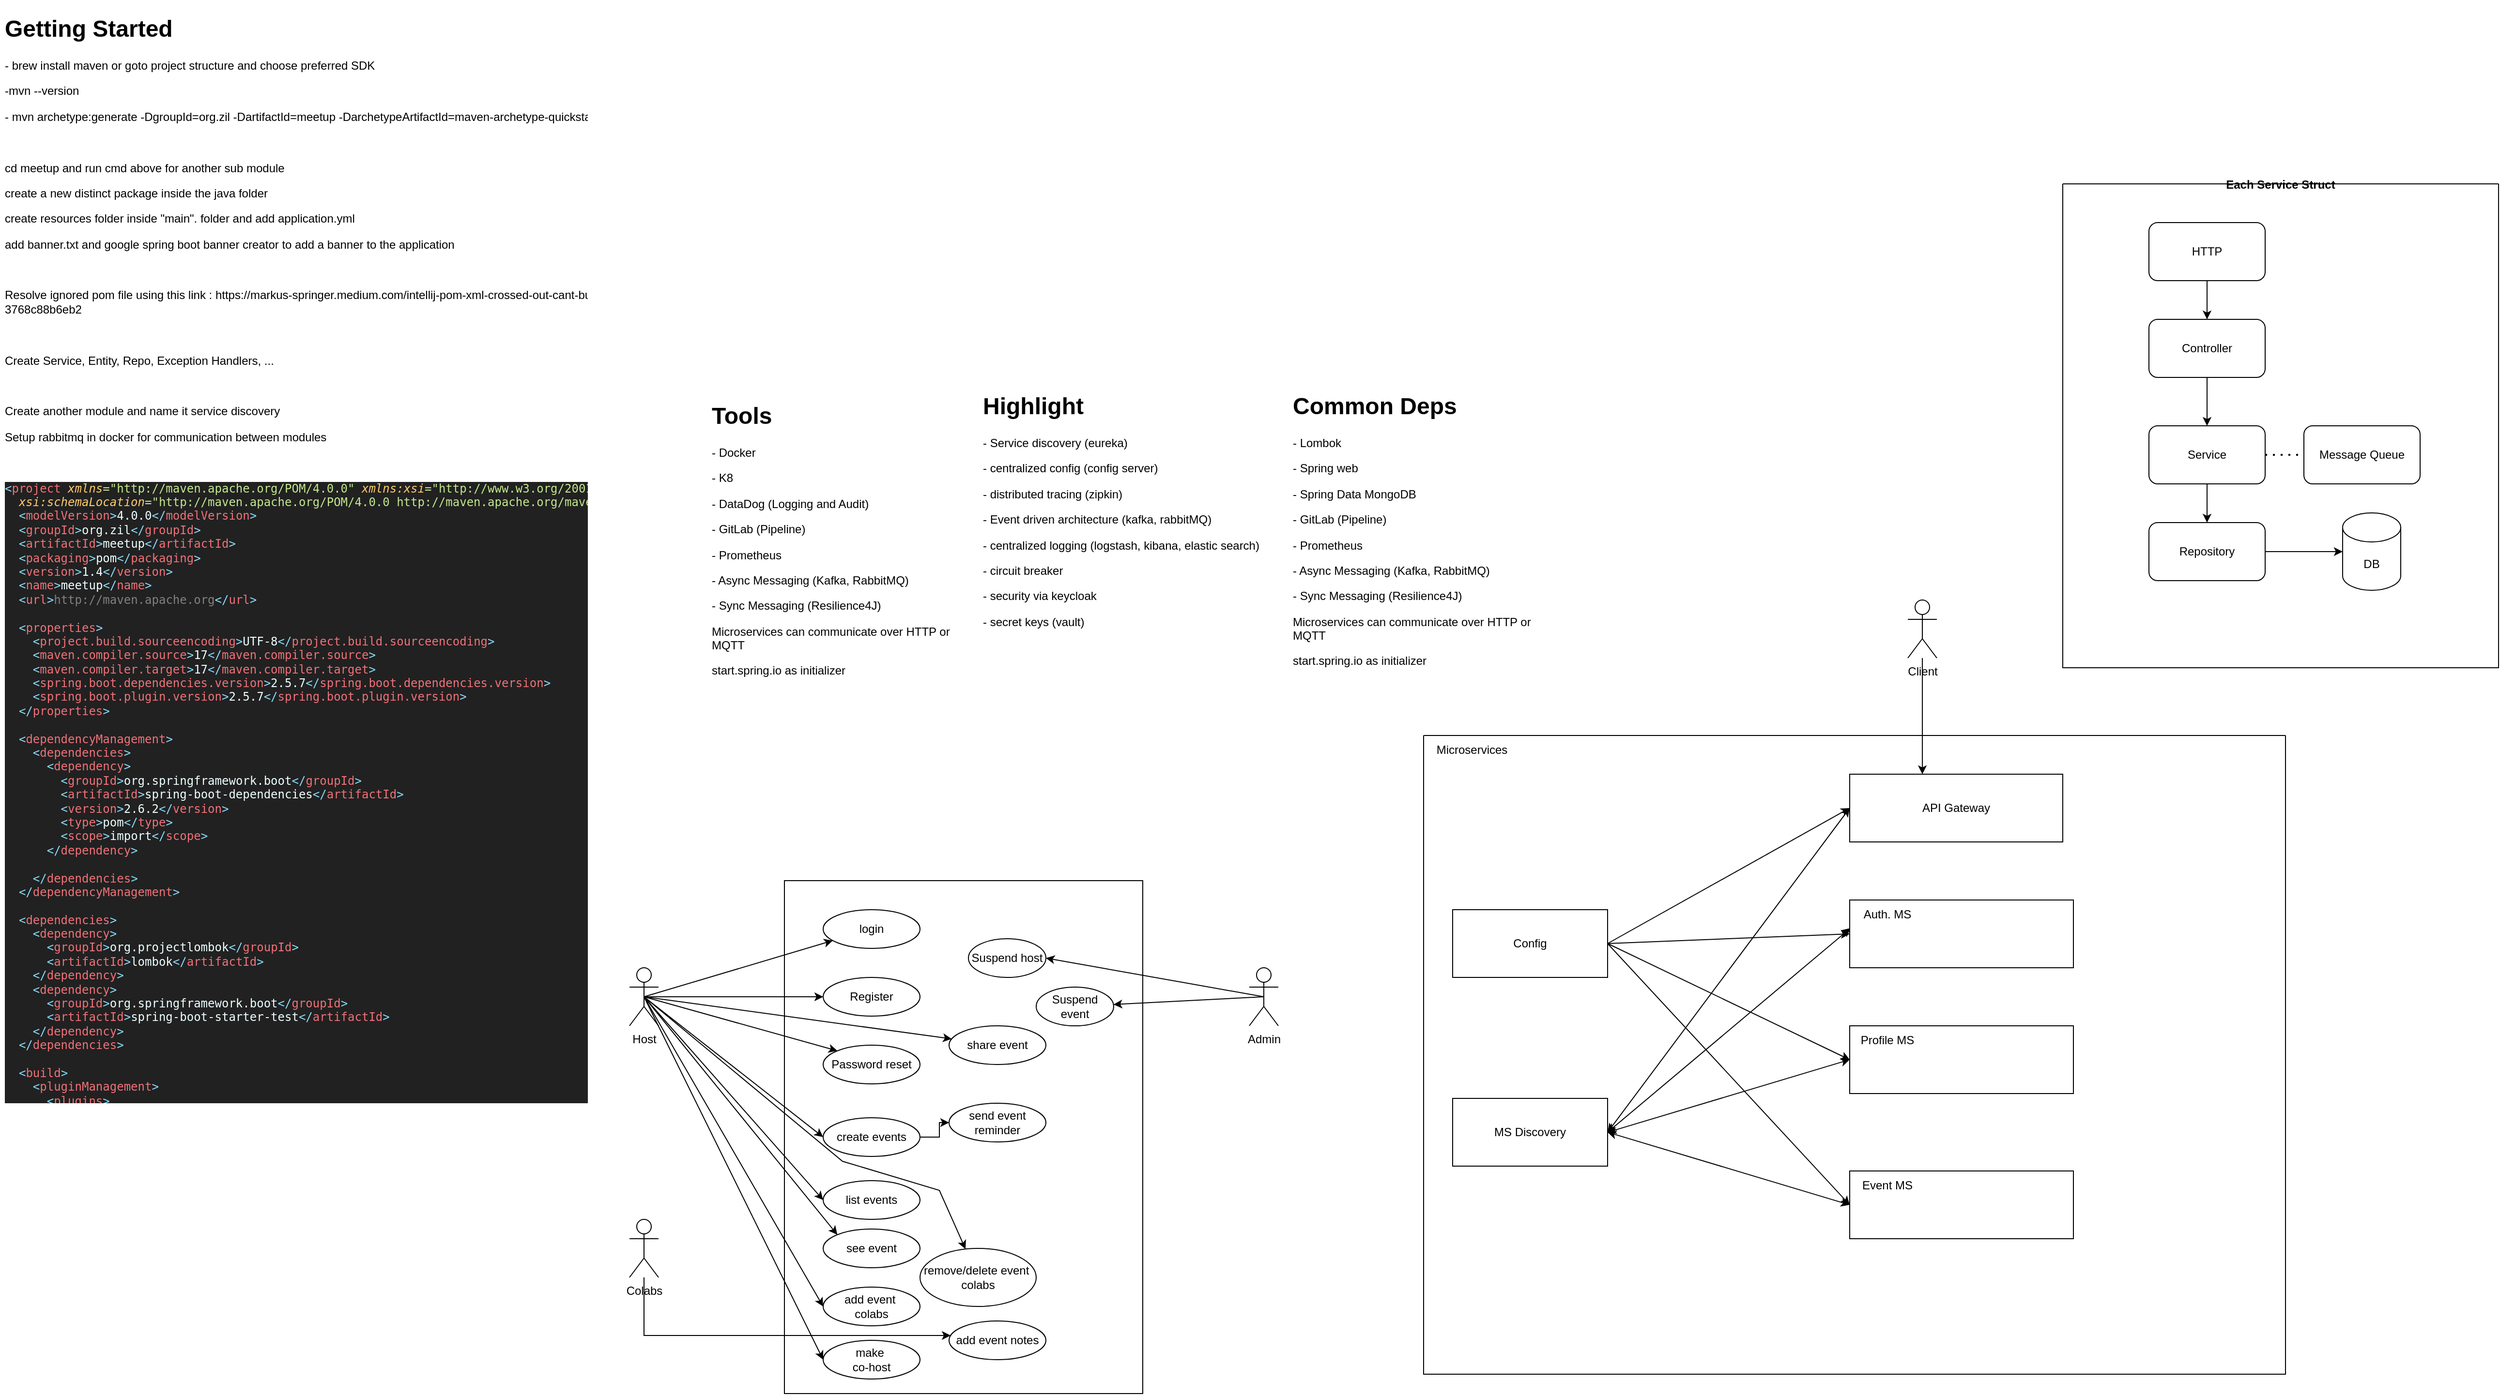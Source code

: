 <mxfile version="20.3.0" type="device"><diagram id="iGxUH9T9wQMuCg4bksjw" name="Page-1"><mxGraphModel dx="2013" dy="2044" grid="1" gridSize="10" guides="1" tooltips="1" connect="1" arrows="1" fold="1" page="1" pageScale="1" pageWidth="827" pageHeight="1169" math="0" shadow="0"><root><mxCell id="0"/><mxCell id="1" parent="0"/><mxCell id="8Lw687wVNeOecZS-egpx-1" value="" style="rounded=0;whiteSpace=wrap;html=1;" parent="1" vertex="1"><mxGeometry x="230" y="110" width="370" height="530" as="geometry"/></mxCell><mxCell id="8Lw687wVNeOecZS-egpx-2" value="Register" style="ellipse;whiteSpace=wrap;html=1;" parent="1" vertex="1"><mxGeometry x="270" y="210" width="100" height="40" as="geometry"/></mxCell><mxCell id="8Lw687wVNeOecZS-egpx-3" value="login" style="ellipse;whiteSpace=wrap;html=1;" parent="1" vertex="1"><mxGeometry x="270" y="140" width="100" height="40" as="geometry"/></mxCell><mxCell id="8Lw687wVNeOecZS-egpx-4" value="Password reset" style="ellipse;whiteSpace=wrap;html=1;" parent="1" vertex="1"><mxGeometry x="270" y="280" width="100" height="40" as="geometry"/></mxCell><mxCell id="8Lw687wVNeOecZS-egpx-27" style="edgeStyle=orthogonalEdgeStyle;rounded=0;orthogonalLoop=1;jettySize=auto;html=1;entryX=0;entryY=0.5;entryDx=0;entryDy=0;" parent="1" source="8Lw687wVNeOecZS-egpx-5" target="8Lw687wVNeOecZS-egpx-12" edge="1"><mxGeometry relative="1" as="geometry"/></mxCell><mxCell id="8Lw687wVNeOecZS-egpx-5" value="create events" style="ellipse;whiteSpace=wrap;html=1;" parent="1" vertex="1"><mxGeometry x="270" y="355" width="100" height="40" as="geometry"/></mxCell><mxCell id="8Lw687wVNeOecZS-egpx-6" value="list events" style="ellipse;whiteSpace=wrap;html=1;" parent="1" vertex="1"><mxGeometry x="270" y="420" width="100" height="40" as="geometry"/></mxCell><mxCell id="8Lw687wVNeOecZS-egpx-7" value="see event" style="ellipse;whiteSpace=wrap;html=1;" parent="1" vertex="1"><mxGeometry x="270" y="470" width="100" height="40" as="geometry"/></mxCell><mxCell id="8Lw687wVNeOecZS-egpx-8" value="add&amp;nbsp;event&amp;nbsp;&lt;br&gt;colabs" style="ellipse;whiteSpace=wrap;html=1;" parent="1" vertex="1"><mxGeometry x="270" y="530" width="100" height="40" as="geometry"/></mxCell><mxCell id="8Lw687wVNeOecZS-egpx-9" value="share event" style="ellipse;whiteSpace=wrap;html=1;" parent="1" vertex="1"><mxGeometry x="400" y="260" width="100" height="40" as="geometry"/></mxCell><mxCell id="8Lw687wVNeOecZS-egpx-10" value="add event notes" style="ellipse;whiteSpace=wrap;html=1;" parent="1" vertex="1"><mxGeometry x="400" y="565" width="100" height="40" as="geometry"/></mxCell><mxCell id="8Lw687wVNeOecZS-egpx-11" value="remove/delete event&amp;nbsp;&lt;br&gt;colabs" style="ellipse;whiteSpace=wrap;html=1;" parent="1" vertex="1"><mxGeometry x="370" y="490" width="120" height="60" as="geometry"/></mxCell><mxCell id="8Lw687wVNeOecZS-egpx-12" value="send event reminder" style="ellipse;whiteSpace=wrap;html=1;" parent="1" vertex="1"><mxGeometry x="400" y="340" width="100" height="40" as="geometry"/></mxCell><mxCell id="8Lw687wVNeOecZS-egpx-13" value="Host" style="shape=umlActor;verticalLabelPosition=bottom;verticalAlign=top;html=1;outlineConnect=0;" parent="1" vertex="1"><mxGeometry x="70" y="200" width="30" height="60" as="geometry"/></mxCell><mxCell id="8Lw687wVNeOecZS-egpx-15" value="" style="endArrow=classic;html=1;rounded=0;exitX=0.5;exitY=0.5;exitDx=0;exitDy=0;exitPerimeter=0;" parent="1" source="8Lw687wVNeOecZS-egpx-13" target="8Lw687wVNeOecZS-egpx-3" edge="1"><mxGeometry width="50" height="50" relative="1" as="geometry"><mxPoint x="80" y="250" as="sourcePoint"/><mxPoint x="130" y="200" as="targetPoint"/></mxGeometry></mxCell><mxCell id="8Lw687wVNeOecZS-egpx-16" value="" style="endArrow=classic;html=1;rounded=0;exitX=0.5;exitY=0.5;exitDx=0;exitDy=0;exitPerimeter=0;" parent="1" source="8Lw687wVNeOecZS-egpx-13" target="8Lw687wVNeOecZS-egpx-2" edge="1"><mxGeometry width="50" height="50" relative="1" as="geometry"><mxPoint x="110" y="235.532" as="sourcePoint"/><mxPoint x="289.898" y="181.945" as="targetPoint"/></mxGeometry></mxCell><mxCell id="8Lw687wVNeOecZS-egpx-17" value="" style="endArrow=classic;html=1;rounded=0;exitX=0.5;exitY=0.5;exitDx=0;exitDy=0;exitPerimeter=0;entryX=0;entryY=0;entryDx=0;entryDy=0;" parent="1" source="8Lw687wVNeOecZS-egpx-13" target="8Lw687wVNeOecZS-egpx-4" edge="1"><mxGeometry width="50" height="50" relative="1" as="geometry"><mxPoint x="95" y="240" as="sourcePoint"/><mxPoint x="280" y="240" as="targetPoint"/></mxGeometry></mxCell><mxCell id="8Lw687wVNeOecZS-egpx-18" value="" style="endArrow=classic;html=1;rounded=0;exitX=0.5;exitY=0.5;exitDx=0;exitDy=0;exitPerimeter=0;entryX=0;entryY=0.5;entryDx=0;entryDy=0;" parent="1" source="8Lw687wVNeOecZS-egpx-13" target="8Lw687wVNeOecZS-egpx-5" edge="1"><mxGeometry width="50" height="50" relative="1" as="geometry"><mxPoint x="95" y="240" as="sourcePoint"/><mxPoint x="294.645" y="295.858" as="targetPoint"/></mxGeometry></mxCell><mxCell id="8Lw687wVNeOecZS-egpx-19" value="" style="endArrow=classic;html=1;rounded=0;exitX=0.5;exitY=0.5;exitDx=0;exitDy=0;exitPerimeter=0;" parent="1" source="8Lw687wVNeOecZS-egpx-13" edge="1"><mxGeometry width="50" height="50" relative="1" as="geometry"><mxPoint x="95" y="240" as="sourcePoint"/><mxPoint x="270" y="440" as="targetPoint"/></mxGeometry></mxCell><mxCell id="8Lw687wVNeOecZS-egpx-20" value="" style="endArrow=classic;html=1;rounded=0;exitX=0.5;exitY=0.5;exitDx=0;exitDy=0;exitPerimeter=0;entryX=0;entryY=0;entryDx=0;entryDy=0;" parent="1" source="8Lw687wVNeOecZS-egpx-13" target="8Lw687wVNeOecZS-egpx-7" edge="1"><mxGeometry width="50" height="50" relative="1" as="geometry"><mxPoint x="90" y="230" as="sourcePoint"/><mxPoint x="270" y="500" as="targetPoint"/></mxGeometry></mxCell><mxCell id="8Lw687wVNeOecZS-egpx-21" value="make&amp;nbsp;&lt;br&gt;co-host" style="ellipse;whiteSpace=wrap;html=1;" parent="1" vertex="1"><mxGeometry x="270" y="585" width="100" height="40" as="geometry"/></mxCell><mxCell id="8Lw687wVNeOecZS-egpx-22" value="" style="endArrow=classic;html=1;rounded=0;exitX=0.5;exitY=0.5;exitDx=0;exitDy=0;exitPerimeter=0;entryX=0;entryY=0.5;entryDx=0;entryDy=0;" parent="1" source="8Lw687wVNeOecZS-egpx-13" target="8Lw687wVNeOecZS-egpx-8" edge="1"><mxGeometry width="50" height="50" relative="1" as="geometry"><mxPoint x="95" y="240" as="sourcePoint"/><mxPoint x="294.645" y="485.858" as="targetPoint"/></mxGeometry></mxCell><mxCell id="8Lw687wVNeOecZS-egpx-23" value="" style="endArrow=classic;html=1;rounded=0;exitX=0.5;exitY=0.5;exitDx=0;exitDy=0;exitPerimeter=0;entryX=0;entryY=0.5;entryDx=0;entryDy=0;" parent="1" source="8Lw687wVNeOecZS-egpx-13" target="8Lw687wVNeOecZS-egpx-21" edge="1"><mxGeometry width="50" height="50" relative="1" as="geometry"><mxPoint x="95" y="240" as="sourcePoint"/><mxPoint x="280" y="560" as="targetPoint"/></mxGeometry></mxCell><mxCell id="8Lw687wVNeOecZS-egpx-24" value="" style="endArrow=classic;html=1;rounded=0;exitX=0.5;exitY=0.5;exitDx=0;exitDy=0;exitPerimeter=0;" parent="1" source="8Lw687wVNeOecZS-egpx-13" target="8Lw687wVNeOecZS-egpx-9" edge="1"><mxGeometry width="50" height="50" relative="1" as="geometry"><mxPoint x="95" y="240" as="sourcePoint"/><mxPoint x="280" y="240" as="targetPoint"/></mxGeometry></mxCell><mxCell id="8Lw687wVNeOecZS-egpx-25" value="" style="endArrow=classic;html=1;rounded=0;exitX=0.5;exitY=0.5;exitDx=0;exitDy=0;exitPerimeter=0;" parent="1" source="8Lw687wVNeOecZS-egpx-13" target="8Lw687wVNeOecZS-egpx-11" edge="1"><mxGeometry width="50" height="50" relative="1" as="geometry"><mxPoint x="95" y="240" as="sourcePoint"/><mxPoint x="280" y="615" as="targetPoint"/><Array as="points"><mxPoint x="290" y="400"/><mxPoint x="390" y="430"/></Array></mxGeometry></mxCell><mxCell id="8Lw687wVNeOecZS-egpx-28" style="edgeStyle=orthogonalEdgeStyle;rounded=0;orthogonalLoop=1;jettySize=auto;html=1;" parent="1" source="8Lw687wVNeOecZS-egpx-26" target="8Lw687wVNeOecZS-egpx-10" edge="1"><mxGeometry relative="1" as="geometry"><Array as="points"><mxPoint x="85" y="580"/></Array></mxGeometry></mxCell><mxCell id="8Lw687wVNeOecZS-egpx-26" value="Colabs" style="shape=umlActor;verticalLabelPosition=bottom;verticalAlign=top;html=1;outlineConnect=0;" parent="1" vertex="1"><mxGeometry x="70" y="460" width="30" height="60" as="geometry"/></mxCell><mxCell id="8Lw687wVNeOecZS-egpx-33" value="Suspend host" style="ellipse;whiteSpace=wrap;html=1;" parent="1" vertex="1"><mxGeometry x="420" y="170" width="80" height="40" as="geometry"/></mxCell><mxCell id="8Lw687wVNeOecZS-egpx-34" value="Admin" style="shape=umlActor;verticalLabelPosition=bottom;verticalAlign=top;html=1;outlineConnect=0;" parent="1" vertex="1"><mxGeometry x="710" y="200" width="30" height="60" as="geometry"/></mxCell><mxCell id="8Lw687wVNeOecZS-egpx-36" value="Suspend event" style="ellipse;whiteSpace=wrap;html=1;" parent="1" vertex="1"><mxGeometry x="490" y="220" width="80" height="40" as="geometry"/></mxCell><mxCell id="8Lw687wVNeOecZS-egpx-38" value="" style="endArrow=classic;html=1;rounded=0;entryX=1;entryY=0.5;entryDx=0;entryDy=0;exitX=0.5;exitY=0.5;exitDx=0;exitDy=0;exitPerimeter=0;" parent="1" source="8Lw687wVNeOecZS-egpx-34" target="8Lw687wVNeOecZS-egpx-33" edge="1"><mxGeometry width="50" height="50" relative="1" as="geometry"><mxPoint x="680" y="180" as="sourcePoint"/><mxPoint x="874.898" y="121.945" as="targetPoint"/></mxGeometry></mxCell><mxCell id="8Lw687wVNeOecZS-egpx-39" value="" style="endArrow=classic;html=1;rounded=0;exitX=0.5;exitY=0.5;exitDx=0;exitDy=0;exitPerimeter=0;" parent="1" source="8Lw687wVNeOecZS-egpx-34" target="8Lw687wVNeOecZS-egpx-36" edge="1"><mxGeometry width="50" height="50" relative="1" as="geometry"><mxPoint x="720" y="237.333" as="sourcePoint"/><mxPoint x="510" y="200" as="targetPoint"/></mxGeometry></mxCell><mxCell id="8Lw687wVNeOecZS-egpx-40" value="" style="swimlane;startSize=0;" parent="1" vertex="1"><mxGeometry x="890" y="-40" width="890" height="660" as="geometry"/></mxCell><mxCell id="8Lw687wVNeOecZS-egpx-47" value="Microservices" style="text;html=1;strokeColor=none;fillColor=none;align=center;verticalAlign=middle;whiteSpace=wrap;rounded=0;" parent="8Lw687wVNeOecZS-egpx-40" vertex="1"><mxGeometry x="20" width="60" height="30" as="geometry"/></mxCell><mxCell id="8Lw687wVNeOecZS-egpx-48" value="Config" style="rounded=0;whiteSpace=wrap;html=1;" parent="8Lw687wVNeOecZS-egpx-40" vertex="1"><mxGeometry x="30" y="180" width="160" height="70" as="geometry"/></mxCell><mxCell id="8Lw687wVNeOecZS-egpx-52" value="API Gateway" style="rounded=0;whiteSpace=wrap;html=1;" parent="8Lw687wVNeOecZS-egpx-40" vertex="1"><mxGeometry x="440" y="40" width="220" height="70" as="geometry"/></mxCell><mxCell id="8Lw687wVNeOecZS-egpx-53" value="MS Discovery" style="rounded=0;whiteSpace=wrap;html=1;" parent="8Lw687wVNeOecZS-egpx-40" vertex="1"><mxGeometry x="30" y="375" width="160" height="70" as="geometry"/></mxCell><mxCell id="8Lw687wVNeOecZS-egpx-54" value="" style="endArrow=classic;startArrow=classic;html=1;rounded=0;entryX=0;entryY=0.5;entryDx=0;entryDy=0;exitX=1;exitY=0.5;exitDx=0;exitDy=0;" parent="8Lw687wVNeOecZS-egpx-40" source="8Lw687wVNeOecZS-egpx-53" target="8Lw687wVNeOecZS-egpx-42" edge="1"><mxGeometry width="50" height="50" relative="1" as="geometry"><mxPoint x="170" y="430" as="sourcePoint"/><mxPoint x="220" y="380" as="targetPoint"/></mxGeometry></mxCell><mxCell id="8Lw687wVNeOecZS-egpx-55" value="" style="endArrow=classic;startArrow=classic;html=1;rounded=0;entryX=0;entryY=0.5;entryDx=0;entryDy=0;exitX=1;exitY=0.5;exitDx=0;exitDy=0;" parent="8Lw687wVNeOecZS-egpx-40" source="8Lw687wVNeOecZS-egpx-53" target="8Lw687wVNeOecZS-egpx-43" edge="1"><mxGeometry width="50" height="50" relative="1" as="geometry"><mxPoint x="200" y="555" as="sourcePoint"/><mxPoint x="301" y="490" as="targetPoint"/></mxGeometry></mxCell><mxCell id="8Lw687wVNeOecZS-egpx-59" value="" style="endArrow=classic;html=1;rounded=0;entryX=0;entryY=0.5;entryDx=0;entryDy=0;exitX=1;exitY=0.5;exitDx=0;exitDy=0;" parent="8Lw687wVNeOecZS-egpx-40" source="8Lw687wVNeOecZS-egpx-48" edge="1"><mxGeometry width="50" height="50" relative="1" as="geometry"><mxPoint x="170" y="250" as="sourcePoint"/><mxPoint x="440" y="205" as="targetPoint"/></mxGeometry></mxCell><mxCell id="8Lw687wVNeOecZS-egpx-60" value="" style="endArrow=classic;html=1;rounded=0;entryX=0;entryY=0.5;entryDx=0;entryDy=0;exitX=1;exitY=0.5;exitDx=0;exitDy=0;" parent="8Lw687wVNeOecZS-egpx-40" source="8Lw687wVNeOecZS-egpx-48" target="8Lw687wVNeOecZS-egpx-42" edge="1"><mxGeometry width="50" height="50" relative="1" as="geometry"><mxPoint x="200" y="225" as="sourcePoint"/><mxPoint x="301" y="225" as="targetPoint"/></mxGeometry></mxCell><mxCell id="8Lw687wVNeOecZS-egpx-61" value="" style="endArrow=classic;html=1;rounded=0;entryX=0;entryY=0.5;entryDx=0;entryDy=0;exitX=1;exitY=0.5;exitDx=0;exitDy=0;" parent="8Lw687wVNeOecZS-egpx-40" source="8Lw687wVNeOecZS-egpx-48" target="8Lw687wVNeOecZS-egpx-43" edge="1"><mxGeometry width="50" height="50" relative="1" as="geometry"><mxPoint x="190" y="220" as="sourcePoint"/><mxPoint x="301" y="355" as="targetPoint"/></mxGeometry></mxCell><mxCell id="8Lw687wVNeOecZS-egpx-50" value="" style="group" parent="8Lw687wVNeOecZS-egpx-40" vertex="1" connectable="0"><mxGeometry x="440" y="300" width="231" height="70" as="geometry"/></mxCell><mxCell id="8Lw687wVNeOecZS-egpx-42" value="" style="rounded=0;whiteSpace=wrap;html=1;" parent="8Lw687wVNeOecZS-egpx-50" vertex="1"><mxGeometry width="231" height="70" as="geometry"/></mxCell><mxCell id="8Lw687wVNeOecZS-egpx-45" value="Profile MS" style="text;html=1;strokeColor=none;fillColor=none;align=center;verticalAlign=middle;whiteSpace=wrap;rounded=0;" parent="8Lw687wVNeOecZS-egpx-50" vertex="1"><mxGeometry x="9" width="60" height="30" as="geometry"/></mxCell><mxCell id="8Lw687wVNeOecZS-egpx-51" value="" style="group" parent="8Lw687wVNeOecZS-egpx-40" vertex="1" connectable="0"><mxGeometry x="440" y="450" width="231" height="70" as="geometry"/></mxCell><mxCell id="8Lw687wVNeOecZS-egpx-43" value="" style="rounded=0;whiteSpace=wrap;html=1;" parent="8Lw687wVNeOecZS-egpx-51" vertex="1"><mxGeometry width="231" height="70" as="geometry"/></mxCell><mxCell id="8Lw687wVNeOecZS-egpx-46" value="Event MS" style="text;html=1;strokeColor=none;fillColor=none;align=center;verticalAlign=middle;whiteSpace=wrap;rounded=0;" parent="8Lw687wVNeOecZS-egpx-51" vertex="1"><mxGeometry x="9" width="60" height="30" as="geometry"/></mxCell><mxCell id="8Lw687wVNeOecZS-egpx-56" value="" style="endArrow=classic;startArrow=classic;html=1;rounded=0;entryX=0.004;entryY=0.414;entryDx=0;entryDy=0;entryPerimeter=0;exitX=1;exitY=0.5;exitDx=0;exitDy=0;" parent="8Lw687wVNeOecZS-egpx-40" source="8Lw687wVNeOecZS-egpx-53" edge="1"><mxGeometry width="50" height="50" relative="1" as="geometry"><mxPoint x="250" y="410" as="sourcePoint"/><mxPoint x="440.924" y="198.98" as="targetPoint"/></mxGeometry></mxCell><mxCell id="8Lw687wVNeOecZS-egpx-49" value="" style="group" parent="8Lw687wVNeOecZS-egpx-40" vertex="1" connectable="0"><mxGeometry x="440" y="170" width="231" height="70" as="geometry"/></mxCell><mxCell id="8Lw687wVNeOecZS-egpx-41" value="" style="rounded=0;whiteSpace=wrap;html=1;" parent="8Lw687wVNeOecZS-egpx-49" vertex="1"><mxGeometry width="231" height="70" as="geometry"/></mxCell><mxCell id="8Lw687wVNeOecZS-egpx-44" value="Auth. MS" style="text;html=1;strokeColor=none;fillColor=none;align=center;verticalAlign=middle;whiteSpace=wrap;rounded=0;" parent="8Lw687wVNeOecZS-egpx-49" vertex="1"><mxGeometry x="9" width="60" height="30" as="geometry"/></mxCell><mxCell id="8Lw687wVNeOecZS-egpx-62" value="" style="endArrow=classic;html=1;rounded=0;entryX=0;entryY=0.5;entryDx=0;entryDy=0;exitX=1;exitY=0.5;exitDx=0;exitDy=0;" parent="8Lw687wVNeOecZS-egpx-40" source="8Lw687wVNeOecZS-egpx-48" target="8Lw687wVNeOecZS-egpx-52" edge="1"><mxGeometry width="50" height="50" relative="1" as="geometry"><mxPoint x="230" y="150" as="sourcePoint"/><mxPoint x="280" y="100" as="targetPoint"/></mxGeometry></mxCell><mxCell id="8Lw687wVNeOecZS-egpx-63" value="" style="endArrow=classic;startArrow=classic;html=1;rounded=0;exitX=1;exitY=0.5;exitDx=0;exitDy=0;entryX=0;entryY=0.5;entryDx=0;entryDy=0;" parent="8Lw687wVNeOecZS-egpx-40" source="8Lw687wVNeOecZS-egpx-53" target="8Lw687wVNeOecZS-egpx-52" edge="1"><mxGeometry width="50" height="50" relative="1" as="geometry"><mxPoint x="400" y="90" as="sourcePoint"/><mxPoint x="450" y="40" as="targetPoint"/></mxGeometry></mxCell><mxCell id="8Lw687wVNeOecZS-egpx-64" value="&lt;h1&gt;Tools&lt;/h1&gt;&lt;p&gt;- Docker&lt;/p&gt;&lt;p&gt;- K8&lt;/p&gt;&lt;p&gt;- DataDog (Logging and Audit)&lt;/p&gt;&lt;p&gt;- GitLab (Pipeline)&lt;/p&gt;&lt;p&gt;- Prometheus&lt;/p&gt;&lt;p&gt;- Async Messaging (Kafka, RabbitMQ)&lt;/p&gt;&lt;p&gt;- Sync Messaging (Resilience4J)&lt;/p&gt;&lt;p&gt;Microservices can communicate over HTTP or MQTT&lt;/p&gt;&lt;p&gt;start.spring.io as initializer&lt;/p&gt;&lt;p&gt;&lt;br&gt;&lt;/p&gt;" style="text;html=1;strokeColor=none;fillColor=none;spacing=5;spacingTop=-20;whiteSpace=wrap;overflow=hidden;rounded=0;" parent="1" vertex="1"><mxGeometry x="150" y="-390" width="260" height="290" as="geometry"/></mxCell><mxCell id="8Lw687wVNeOecZS-egpx-65" value="&lt;h1&gt;Highlight&lt;/h1&gt;&lt;p&gt;- Service discovery (eureka)&lt;/p&gt;&lt;p&gt;- centralized config (config server)&lt;/p&gt;&lt;p&gt;- distributed tracing (zipkin)&lt;/p&gt;&lt;p&gt;- Event driven architecture (kafka, rabbitMQ)&lt;/p&gt;&lt;p&gt;- centralized logging (logstash, kibana, elastic search)&lt;/p&gt;&lt;p&gt;- circuit breaker&lt;/p&gt;&lt;p&gt;- security via keycloak&lt;/p&gt;&lt;p&gt;- secret keys (vault)&lt;/p&gt;&lt;p&gt;&lt;br&gt;&lt;/p&gt;" style="text;html=1;strokeColor=none;fillColor=none;spacing=5;spacingTop=-20;whiteSpace=wrap;overflow=hidden;rounded=0;" parent="1" vertex="1"><mxGeometry x="430" y="-400" width="330" height="290" as="geometry"/></mxCell><mxCell id="8Lw687wVNeOecZS-egpx-67" style="edgeStyle=orthogonalEdgeStyle;rounded=0;orthogonalLoop=1;jettySize=auto;html=1;entryX=0.341;entryY=0;entryDx=0;entryDy=0;entryPerimeter=0;" parent="1" source="8Lw687wVNeOecZS-egpx-66" target="8Lw687wVNeOecZS-egpx-52" edge="1"><mxGeometry relative="1" as="geometry"/></mxCell><mxCell id="8Lw687wVNeOecZS-egpx-66" value="Client" style="shape=umlActor;verticalLabelPosition=bottom;verticalAlign=top;html=1;outlineConnect=0;" parent="1" vertex="1"><mxGeometry x="1390" y="-180" width="30" height="60" as="geometry"/></mxCell><mxCell id="8Lw687wVNeOecZS-egpx-68" value="Each Service Struct" style="swimlane;startSize=0;" parent="1" vertex="1"><mxGeometry x="1550" y="-610" width="450" height="500" as="geometry"/></mxCell><mxCell id="8Lw687wVNeOecZS-egpx-80" value="" style="group" parent="8Lw687wVNeOecZS-egpx-68" vertex="1" connectable="0"><mxGeometry x="89" y="40" width="280" height="380" as="geometry"/></mxCell><mxCell id="8Lw687wVNeOecZS-egpx-69" value="HTTP" style="rounded=1;whiteSpace=wrap;html=1;" parent="8Lw687wVNeOecZS-egpx-80" vertex="1"><mxGeometry width="120" height="60" as="geometry"/></mxCell><mxCell id="8Lw687wVNeOecZS-egpx-70" value="Controller" style="rounded=1;whiteSpace=wrap;html=1;" parent="8Lw687wVNeOecZS-egpx-80" vertex="1"><mxGeometry y="100" width="120" height="60" as="geometry"/></mxCell><mxCell id="8Lw687wVNeOecZS-egpx-79" value="" style="edgeStyle=orthogonalEdgeStyle;rounded=0;orthogonalLoop=1;jettySize=auto;html=1;" parent="8Lw687wVNeOecZS-egpx-80" source="8Lw687wVNeOecZS-egpx-69" target="8Lw687wVNeOecZS-egpx-70" edge="1"><mxGeometry relative="1" as="geometry"/></mxCell><mxCell id="8Lw687wVNeOecZS-egpx-71" value="Service" style="rounded=1;whiteSpace=wrap;html=1;" parent="8Lw687wVNeOecZS-egpx-80" vertex="1"><mxGeometry y="210" width="120" height="60" as="geometry"/></mxCell><mxCell id="8Lw687wVNeOecZS-egpx-77" value="" style="edgeStyle=orthogonalEdgeStyle;rounded=0;orthogonalLoop=1;jettySize=auto;html=1;" parent="8Lw687wVNeOecZS-egpx-80" source="8Lw687wVNeOecZS-egpx-70" target="8Lw687wVNeOecZS-egpx-71" edge="1"><mxGeometry relative="1" as="geometry"/></mxCell><mxCell id="8Lw687wVNeOecZS-egpx-72" value="Repository" style="rounded=1;whiteSpace=wrap;html=1;" parent="8Lw687wVNeOecZS-egpx-80" vertex="1"><mxGeometry y="310" width="120" height="60" as="geometry"/></mxCell><mxCell id="8Lw687wVNeOecZS-egpx-78" value="" style="edgeStyle=orthogonalEdgeStyle;rounded=0;orthogonalLoop=1;jettySize=auto;html=1;" parent="8Lw687wVNeOecZS-egpx-80" source="8Lw687wVNeOecZS-egpx-71" target="8Lw687wVNeOecZS-egpx-72" edge="1"><mxGeometry relative="1" as="geometry"/></mxCell><mxCell id="8Lw687wVNeOecZS-egpx-73" value="Message Queue" style="rounded=1;whiteSpace=wrap;html=1;" parent="8Lw687wVNeOecZS-egpx-80" vertex="1"><mxGeometry x="160" y="210" width="120" height="60" as="geometry"/></mxCell><mxCell id="8Lw687wVNeOecZS-egpx-74" value="DB" style="shape=cylinder3;whiteSpace=wrap;html=1;boundedLbl=1;backgroundOutline=1;size=15;" parent="8Lw687wVNeOecZS-egpx-80" vertex="1"><mxGeometry x="200" y="300" width="60" height="80" as="geometry"/></mxCell><mxCell id="8Lw687wVNeOecZS-egpx-75" value="" style="edgeStyle=orthogonalEdgeStyle;rounded=0;orthogonalLoop=1;jettySize=auto;html=1;" parent="8Lw687wVNeOecZS-egpx-80" source="8Lw687wVNeOecZS-egpx-72" target="8Lw687wVNeOecZS-egpx-74" edge="1"><mxGeometry relative="1" as="geometry"/></mxCell><mxCell id="8Lw687wVNeOecZS-egpx-76" value="" style="endArrow=none;dashed=1;html=1;dashPattern=1 3;strokeWidth=2;rounded=0;entryX=0;entryY=0.5;entryDx=0;entryDy=0;exitX=1;exitY=0.5;exitDx=0;exitDy=0;" parent="8Lw687wVNeOecZS-egpx-80" source="8Lw687wVNeOecZS-egpx-71" target="8Lw687wVNeOecZS-egpx-73" edge="1"><mxGeometry width="50" height="50" relative="1" as="geometry"><mxPoint x="100" y="260" as="sourcePoint"/><mxPoint x="150" y="210" as="targetPoint"/></mxGeometry></mxCell><mxCell id="8Lw687wVNeOecZS-egpx-81" value="&lt;h1&gt;Common Deps&lt;/h1&gt;&lt;p&gt;- Lombok&lt;/p&gt;&lt;p&gt;- Spring web&lt;/p&gt;&lt;p&gt;- Spring Data MongoDB&lt;/p&gt;&lt;p&gt;- GitLab (Pipeline)&lt;/p&gt;&lt;p&gt;- Prometheus&lt;/p&gt;&lt;p&gt;- Async Messaging (Kafka, RabbitMQ)&lt;/p&gt;&lt;p&gt;- Sync Messaging (Resilience4J)&lt;/p&gt;&lt;p&gt;Microservices can communicate over HTTP or MQTT&lt;/p&gt;&lt;p&gt;start.spring.io as initializer&lt;/p&gt;&lt;p&gt;&lt;br&gt;&lt;/p&gt;" style="text;html=1;strokeColor=none;fillColor=none;spacing=5;spacingTop=-20;whiteSpace=wrap;overflow=hidden;rounded=0;" parent="1" vertex="1"><mxGeometry x="750" y="-400" width="260" height="290" as="geometry"/></mxCell><mxCell id="8Lw687wVNeOecZS-egpx-82" value="&lt;h1&gt;Getting Started&lt;/h1&gt;&lt;p&gt;- brew install maven or goto project structure and choose preferred SDK&lt;/p&gt;&lt;p&gt;-mvn --version&lt;/p&gt;&lt;p&gt;- mvn archetype:generate -DgroupId=org.zil -DartifactId=meetup -DarchetypeArtifactId=maven-archetype-quickstart -DarchetypeVersion=1.4&lt;/p&gt;&lt;p&gt;&lt;br&gt;&lt;/p&gt;&lt;p&gt;cd meetup and run cmd above for another sub module&lt;/p&gt;&lt;p&gt;create a new distinct package inside the java folder&lt;/p&gt;&lt;p&gt;create resources folder inside &quot;main&quot;. folder and add application.yml&amp;nbsp;&lt;/p&gt;&lt;p&gt;add banner.txt and google spring boot banner creator to add a banner to the application&lt;/p&gt;&lt;p&gt;&lt;br&gt;&lt;/p&gt;&lt;p&gt;Resolve ignored pom file using this link :&amp;nbsp;https://markus-springer.medium.com/intellij-pom-xml-crossed-out-cant-build-project-module-3768c88b6eb2&lt;/p&gt;&lt;p&gt;&lt;br&gt;&lt;/p&gt;&lt;p&gt;Create Service, Entity, Repo, Exception Handlers, ...&lt;/p&gt;&lt;p&gt;&lt;br&gt;&lt;/p&gt;&lt;p&gt;Create another module and name it service discovery&lt;/p&gt;&lt;p&gt;Setup rabbitmq in docker for communication between modules&lt;/p&gt;&lt;p&gt;&lt;br&gt;&lt;/p&gt;&lt;pre style=&quot;background-color: rgb(33, 33, 33); font-family: Menlo, monospace; font-size: 9pt;&quot;&gt;&lt;span style=&quot;color: rgb(137, 221, 255);&quot;&gt;&amp;lt;&lt;/span&gt;&lt;span style=&quot;color: rgb(240, 113, 120);&quot;&gt;project &lt;/span&gt;&lt;span style=&quot;color: rgb(255, 203, 107); font-style: italic;&quot;&gt;xmlns&lt;/span&gt;&lt;span style=&quot;color: rgb(195, 232, 141);&quot;&gt;=&quot;http://maven.apache.org/POM/4.0.0&quot; &lt;/span&gt;&lt;span style=&quot;color: rgb(255, 203, 107); font-style: italic;&quot;&gt;xmlns:xsi&lt;/span&gt;&lt;span style=&quot;color: rgb(195, 232, 141);&quot;&gt;=&quot;http://www.w3.org/2001/XMLSchema-instance&quot;&lt;br&gt;&lt;/span&gt;&lt;span style=&quot;color: rgb(195, 232, 141);&quot;&gt;  &lt;/span&gt;&lt;span style=&quot;color: rgb(255, 203, 107); font-style: italic;&quot;&gt;xsi:schemaLocation&lt;/span&gt;&lt;span style=&quot;color: rgb(195, 232, 141);&quot;&gt;=&quot;http://maven.apache.org/POM/4.0.0 http://maven.apache.org/maven-v4_0_0.xsd&quot;&lt;/span&gt;&lt;span style=&quot;color: rgb(137, 221, 255);&quot;&gt;&amp;gt;&lt;br&gt;&lt;/span&gt;&lt;span style=&quot;color: rgb(137, 221, 255);&quot;&gt;  &amp;lt;&lt;/span&gt;&lt;span style=&quot;color: rgb(240, 113, 120);&quot;&gt;modelVersion&lt;/span&gt;&lt;span style=&quot;color: rgb(137, 221, 255);&quot;&gt;&amp;gt;&lt;/span&gt;&lt;font color=&quot;#eeffff&quot;&gt;4.0.0&lt;/font&gt;&lt;span style=&quot;color: rgb(137, 221, 255);&quot;&gt;&amp;lt;/&lt;/span&gt;&lt;span style=&quot;color: rgb(240, 113, 120);&quot;&gt;modelVersion&lt;/span&gt;&lt;span style=&quot;color: rgb(137, 221, 255);&quot;&gt;&amp;gt;&lt;br&gt;&lt;/span&gt;&lt;span style=&quot;color: rgb(137, 221, 255);&quot;&gt;  &amp;lt;&lt;/span&gt;&lt;span style=&quot;color: rgb(240, 113, 120);&quot;&gt;groupId&lt;/span&gt;&lt;span style=&quot;color: rgb(137, 221, 255);&quot;&gt;&amp;gt;&lt;/span&gt;&lt;font color=&quot;#eeffff&quot;&gt;org.zil&lt;/font&gt;&lt;span style=&quot;color: rgb(137, 221, 255);&quot;&gt;&amp;lt;/&lt;/span&gt;&lt;span style=&quot;color: rgb(240, 113, 120);&quot;&gt;groupId&lt;/span&gt;&lt;span style=&quot;color: rgb(137, 221, 255);&quot;&gt;&amp;gt;&lt;br&gt;&lt;/span&gt;&lt;span style=&quot;color: rgb(137, 221, 255);&quot;&gt;  &amp;lt;&lt;/span&gt;&lt;span style=&quot;color: rgb(240, 113, 120);&quot;&gt;artifactId&lt;/span&gt;&lt;span style=&quot;color: rgb(137, 221, 255);&quot;&gt;&amp;gt;&lt;/span&gt;&lt;font color=&quot;#eeffff&quot;&gt;meetup&lt;/font&gt;&lt;span style=&quot;color: rgb(137, 221, 255);&quot;&gt;&amp;lt;/&lt;/span&gt;&lt;span style=&quot;color: rgb(240, 113, 120);&quot;&gt;artifactId&lt;/span&gt;&lt;span style=&quot;color: rgb(137, 221, 255);&quot;&gt;&amp;gt;&lt;br&gt;&lt;/span&gt;&lt;span style=&quot;color: rgb(137, 221, 255);&quot;&gt;  &amp;lt;&lt;/span&gt;&lt;span style=&quot;color: rgb(240, 113, 120);&quot;&gt;packaging&lt;/span&gt;&lt;span style=&quot;color: rgb(137, 221, 255);&quot;&gt;&amp;gt;&lt;/span&gt;&lt;font color=&quot;#eeffff&quot;&gt;pom&lt;/font&gt;&lt;span style=&quot;color: rgb(137, 221, 255);&quot;&gt;&amp;lt;/&lt;/span&gt;&lt;span style=&quot;color: rgb(240, 113, 120);&quot;&gt;packaging&lt;/span&gt;&lt;span style=&quot;color: rgb(137, 221, 255);&quot;&gt;&amp;gt;&lt;br&gt;&lt;/span&gt;&lt;span style=&quot;color: rgb(137, 221, 255);&quot;&gt;  &amp;lt;&lt;/span&gt;&lt;span style=&quot;color: rgb(240, 113, 120);&quot;&gt;version&lt;/span&gt;&lt;span style=&quot;color: rgb(137, 221, 255);&quot;&gt;&amp;gt;&lt;/span&gt;&lt;font color=&quot;#eeffff&quot;&gt;1.4&lt;/font&gt;&lt;span style=&quot;color: rgb(137, 221, 255);&quot;&gt;&amp;lt;/&lt;/span&gt;&lt;span style=&quot;color: rgb(240, 113, 120);&quot;&gt;version&lt;/span&gt;&lt;span style=&quot;color: rgb(137, 221, 255);&quot;&gt;&amp;gt;&lt;br&gt;&lt;/span&gt;&lt;span style=&quot;color: rgb(137, 221, 255);&quot;&gt;  &amp;lt;&lt;/span&gt;&lt;span style=&quot;color: rgb(240, 113, 120);&quot;&gt;name&lt;/span&gt;&lt;span style=&quot;color: rgb(137, 221, 255);&quot;&gt;&amp;gt;&lt;/span&gt;&lt;font color=&quot;#eeffff&quot;&gt;meetup&lt;/font&gt;&lt;span style=&quot;color: rgb(137, 221, 255);&quot;&gt;&amp;lt;/&lt;/span&gt;&lt;span style=&quot;color: rgb(240, 113, 120);&quot;&gt;name&lt;/span&gt;&lt;span style=&quot;color: rgb(137, 221, 255);&quot;&gt;&amp;gt;&lt;br&gt;&lt;/span&gt;&lt;span style=&quot;color: rgb(137, 221, 255);&quot;&gt;  &amp;lt;&lt;/span&gt;&lt;span style=&quot;color: rgb(240, 113, 120);&quot;&gt;url&lt;/span&gt;&lt;span style=&quot;color: rgb(137, 221, 255);&quot;&gt;&amp;gt;&lt;/span&gt;&lt;span style=&quot;color: rgb(128, 128, 128);&quot;&gt;http://maven.apache.org&lt;/span&gt;&lt;span style=&quot;color: rgb(137, 221, 255);&quot;&gt;&amp;lt;/&lt;/span&gt;&lt;span style=&quot;color: rgb(240, 113, 120);&quot;&gt;url&lt;/span&gt;&lt;span style=&quot;color: rgb(137, 221, 255);&quot;&gt;&amp;gt;&lt;br&gt;&lt;/span&gt;&lt;span style=&quot;color: rgb(137, 221, 255);&quot;&gt;&lt;br&gt;&lt;/span&gt;&lt;span style=&quot;color: rgb(137, 221, 255);&quot;&gt;  &amp;lt;&lt;/span&gt;&lt;span style=&quot;color: rgb(240, 113, 120);&quot;&gt;properties&lt;/span&gt;&lt;span style=&quot;color: rgb(137, 221, 255);&quot;&gt;&amp;gt;&lt;br&gt;&lt;/span&gt;&lt;span style=&quot;color: rgb(137, 221, 255);&quot;&gt;    &amp;lt;&lt;/span&gt;&lt;span style=&quot;color: rgb(240, 113, 120);&quot;&gt;project.build.sourceencoding&lt;/span&gt;&lt;span style=&quot;color: rgb(137, 221, 255);&quot;&gt;&amp;gt;&lt;/span&gt;&lt;font color=&quot;#eeffff&quot;&gt;UTF-8&lt;/font&gt;&lt;span style=&quot;color: rgb(137, 221, 255);&quot;&gt;&amp;lt;/&lt;/span&gt;&lt;span style=&quot;color: rgb(240, 113, 120);&quot;&gt;project.build.sourceencoding&lt;/span&gt;&lt;span style=&quot;color: rgb(137, 221, 255);&quot;&gt;&amp;gt;&lt;br&gt;&lt;/span&gt;&lt;span style=&quot;color: rgb(137, 221, 255);&quot;&gt;    &amp;lt;&lt;/span&gt;&lt;span style=&quot;color: rgb(240, 113, 120);&quot;&gt;maven.compiler.source&lt;/span&gt;&lt;span style=&quot;color: rgb(137, 221, 255);&quot;&gt;&amp;gt;&lt;/span&gt;&lt;font color=&quot;#eeffff&quot;&gt;17&lt;/font&gt;&lt;span style=&quot;color: rgb(137, 221, 255);&quot;&gt;&amp;lt;/&lt;/span&gt;&lt;span style=&quot;color: rgb(240, 113, 120);&quot;&gt;maven.compiler.source&lt;/span&gt;&lt;span style=&quot;color: rgb(137, 221, 255);&quot;&gt;&amp;gt;&lt;br&gt;&lt;/span&gt;&lt;span style=&quot;color: rgb(137, 221, 255);&quot;&gt;    &amp;lt;&lt;/span&gt;&lt;span style=&quot;color: rgb(240, 113, 120);&quot;&gt;maven.compiler.target&lt;/span&gt;&lt;span style=&quot;color: rgb(137, 221, 255);&quot;&gt;&amp;gt;&lt;/span&gt;&lt;font color=&quot;#eeffff&quot;&gt;17&lt;/font&gt;&lt;span style=&quot;color: rgb(137, 221, 255);&quot;&gt;&amp;lt;/&lt;/span&gt;&lt;span style=&quot;color: rgb(240, 113, 120);&quot;&gt;maven.compiler.target&lt;/span&gt;&lt;span style=&quot;color: rgb(137, 221, 255);&quot;&gt;&amp;gt;&lt;br&gt;&lt;/span&gt;&lt;span style=&quot;color: rgb(137, 221, 255);&quot;&gt;    &amp;lt;&lt;/span&gt;&lt;span style=&quot;color: rgb(240, 113, 120);&quot;&gt;spring.boot.dependencies.version&lt;/span&gt;&lt;span style=&quot;color: rgb(137, 221, 255);&quot;&gt;&amp;gt;&lt;/span&gt;&lt;font color=&quot;#eeffff&quot;&gt;2.5.7&lt;/font&gt;&lt;span style=&quot;color: rgb(137, 221, 255);&quot;&gt;&amp;lt;/&lt;/span&gt;&lt;span style=&quot;color: rgb(240, 113, 120);&quot;&gt;spring.boot.dependencies.version&lt;/span&gt;&lt;span style=&quot;color: rgb(137, 221, 255);&quot;&gt;&amp;gt;&lt;br&gt;&lt;/span&gt;&lt;span style=&quot;color: rgb(137, 221, 255);&quot;&gt;    &amp;lt;&lt;/span&gt;&lt;span style=&quot;color: rgb(240, 113, 120);&quot;&gt;spring.boot.plugin.version&lt;/span&gt;&lt;span style=&quot;color: rgb(137, 221, 255);&quot;&gt;&amp;gt;&lt;/span&gt;&lt;font color=&quot;#eeffff&quot;&gt;2.5.7&lt;/font&gt;&lt;span style=&quot;color: rgb(137, 221, 255);&quot;&gt;&amp;lt;/&lt;/span&gt;&lt;span style=&quot;color: rgb(240, 113, 120);&quot;&gt;spring.boot.plugin.version&lt;/span&gt;&lt;span style=&quot;color: rgb(137, 221, 255);&quot;&gt;&amp;gt;&lt;br&gt;&lt;/span&gt;&lt;span style=&quot;color: rgb(137, 221, 255);&quot;&gt;  &amp;lt;/&lt;/span&gt;&lt;span style=&quot;color: rgb(240, 113, 120);&quot;&gt;properties&lt;/span&gt;&lt;span style=&quot;color: rgb(137, 221, 255);&quot;&gt;&amp;gt;&lt;br&gt;&lt;/span&gt;&lt;span style=&quot;color: rgb(137, 221, 255);&quot;&gt;&lt;br&gt;&lt;/span&gt;&lt;span style=&quot;color: rgb(137, 221, 255);&quot;&gt;  &amp;lt;&lt;/span&gt;&lt;span style=&quot;color: rgb(240, 113, 120);&quot;&gt;dependencyManagement&lt;/span&gt;&lt;span style=&quot;color: rgb(137, 221, 255);&quot;&gt;&amp;gt;&lt;br&gt;&lt;/span&gt;&lt;span style=&quot;color: rgb(137, 221, 255);&quot;&gt;    &amp;lt;&lt;/span&gt;&lt;span style=&quot;color: rgb(240, 113, 120);&quot;&gt;dependencies&lt;/span&gt;&lt;span style=&quot;color: rgb(137, 221, 255);&quot;&gt;&amp;gt;&lt;br&gt;&lt;/span&gt;&lt;span style=&quot;color: rgb(137, 221, 255);&quot;&gt;      &amp;lt;&lt;/span&gt;&lt;span style=&quot;color: rgb(240, 113, 120);&quot;&gt;dependency&lt;/span&gt;&lt;span style=&quot;color: rgb(137, 221, 255);&quot;&gt;&amp;gt;&lt;br&gt;&lt;/span&gt;&lt;span style=&quot;color: rgb(137, 221, 255);&quot;&gt;        &amp;lt;&lt;/span&gt;&lt;span style=&quot;color: rgb(240, 113, 120);&quot;&gt;groupId&lt;/span&gt;&lt;span style=&quot;color: rgb(137, 221, 255);&quot;&gt;&amp;gt;&lt;/span&gt;&lt;font color=&quot;#eeffff&quot;&gt;org.springframework.boot&lt;/font&gt;&lt;span style=&quot;color: rgb(137, 221, 255);&quot;&gt;&amp;lt;/&lt;/span&gt;&lt;span style=&quot;color: rgb(240, 113, 120);&quot;&gt;groupId&lt;/span&gt;&lt;span style=&quot;color: rgb(137, 221, 255);&quot;&gt;&amp;gt;&lt;br&gt;&lt;/span&gt;&lt;span style=&quot;color: rgb(137, 221, 255);&quot;&gt;        &amp;lt;&lt;/span&gt;&lt;span style=&quot;color: rgb(240, 113, 120);&quot;&gt;artifactId&lt;/span&gt;&lt;span style=&quot;color: rgb(137, 221, 255);&quot;&gt;&amp;gt;&lt;/span&gt;&lt;font color=&quot;#eeffff&quot;&gt;spring-boot-dependencies&lt;/font&gt;&lt;span style=&quot;color: rgb(137, 221, 255);&quot;&gt;&amp;lt;/&lt;/span&gt;&lt;span style=&quot;color: rgb(240, 113, 120);&quot;&gt;artifactId&lt;/span&gt;&lt;span style=&quot;color: rgb(137, 221, 255);&quot;&gt;&amp;gt;&lt;br&gt;&lt;/span&gt;&lt;span style=&quot;color: rgb(137, 221, 255);&quot;&gt;        &amp;lt;&lt;/span&gt;&lt;span style=&quot;color: rgb(240, 113, 120);&quot;&gt;version&lt;/span&gt;&lt;span style=&quot;color: rgb(137, 221, 255);&quot;&gt;&amp;gt;&lt;/span&gt;&lt;font color=&quot;#eeffff&quot;&gt;2.6.2&lt;/font&gt;&lt;span style=&quot;color: rgb(137, 221, 255);&quot;&gt;&amp;lt;/&lt;/span&gt;&lt;span style=&quot;color: rgb(240, 113, 120);&quot;&gt;version&lt;/span&gt;&lt;span style=&quot;color: rgb(137, 221, 255);&quot;&gt;&amp;gt;&lt;br&gt;&lt;/span&gt;&lt;span style=&quot;color: rgb(137, 221, 255);&quot;&gt;        &amp;lt;&lt;/span&gt;&lt;span style=&quot;color: rgb(240, 113, 120);&quot;&gt;type&lt;/span&gt;&lt;span style=&quot;color: rgb(137, 221, 255);&quot;&gt;&amp;gt;&lt;/span&gt;&lt;font color=&quot;#eeffff&quot;&gt;pom&lt;/font&gt;&lt;span style=&quot;color: rgb(137, 221, 255);&quot;&gt;&amp;lt;/&lt;/span&gt;&lt;span style=&quot;color: rgb(240, 113, 120);&quot;&gt;type&lt;/span&gt;&lt;span style=&quot;color: rgb(137, 221, 255);&quot;&gt;&amp;gt;&lt;br&gt;&lt;/span&gt;&lt;span style=&quot;color: rgb(137, 221, 255);&quot;&gt;        &amp;lt;&lt;/span&gt;&lt;span style=&quot;color: rgb(240, 113, 120);&quot;&gt;scope&lt;/span&gt;&lt;span style=&quot;color: rgb(137, 221, 255);&quot;&gt;&amp;gt;&lt;/span&gt;&lt;font color=&quot;#eeffff&quot;&gt;import&lt;/font&gt;&lt;span style=&quot;color: rgb(137, 221, 255);&quot;&gt;&amp;lt;/&lt;/span&gt;&lt;span style=&quot;color: rgb(240, 113, 120);&quot;&gt;scope&lt;/span&gt;&lt;span style=&quot;color: rgb(137, 221, 255);&quot;&gt;&amp;gt;&lt;br&gt;&lt;/span&gt;&lt;span style=&quot;color: rgb(137, 221, 255);&quot;&gt;      &amp;lt;/&lt;/span&gt;&lt;span style=&quot;color: rgb(240, 113, 120);&quot;&gt;dependency&lt;/span&gt;&lt;span style=&quot;color: rgb(137, 221, 255);&quot;&gt;&amp;gt;&lt;br&gt;&lt;/span&gt;&lt;span style=&quot;color: rgb(137, 221, 255);&quot;&gt;&lt;br&gt;&lt;/span&gt;&lt;span style=&quot;color: rgb(137, 221, 255);&quot;&gt;    &amp;lt;/&lt;/span&gt;&lt;span style=&quot;color: rgb(240, 113, 120);&quot;&gt;dependencies&lt;/span&gt;&lt;span style=&quot;color: rgb(137, 221, 255);&quot;&gt;&amp;gt;&lt;br&gt;&lt;/span&gt;&lt;span style=&quot;color: rgb(137, 221, 255);&quot;&gt;  &amp;lt;/&lt;/span&gt;&lt;span style=&quot;color: rgb(240, 113, 120);&quot;&gt;dependencyManagement&lt;/span&gt;&lt;span style=&quot;color: rgb(137, 221, 255);&quot;&gt;&amp;gt;&lt;br&gt;&lt;/span&gt;&lt;span style=&quot;color: rgb(137, 221, 255);&quot;&gt;&lt;br&gt;&lt;/span&gt;&lt;span style=&quot;color: rgb(137, 221, 255);&quot;&gt;  &amp;lt;&lt;/span&gt;&lt;span style=&quot;color: rgb(240, 113, 120);&quot;&gt;dependencies&lt;/span&gt;&lt;span style=&quot;color: rgb(137, 221, 255);&quot;&gt;&amp;gt;&lt;br&gt;&lt;/span&gt;&lt;span style=&quot;color: rgb(137, 221, 255);&quot;&gt;    &amp;lt;&lt;/span&gt;&lt;span style=&quot;color: rgb(240, 113, 120);&quot;&gt;dependency&lt;/span&gt;&lt;span style=&quot;color: rgb(137, 221, 255);&quot;&gt;&amp;gt;&lt;br&gt;&lt;/span&gt;&lt;span style=&quot;color: rgb(137, 221, 255);&quot;&gt;      &amp;lt;&lt;/span&gt;&lt;span style=&quot;color: rgb(240, 113, 120);&quot;&gt;groupId&lt;/span&gt;&lt;span style=&quot;color: rgb(137, 221, 255);&quot;&gt;&amp;gt;&lt;/span&gt;&lt;font color=&quot;#eeffff&quot;&gt;org.projectlombok&lt;/font&gt;&lt;span style=&quot;color: rgb(137, 221, 255);&quot;&gt;&amp;lt;/&lt;/span&gt;&lt;span style=&quot;color: rgb(240, 113, 120);&quot;&gt;groupId&lt;/span&gt;&lt;span style=&quot;color: rgb(137, 221, 255);&quot;&gt;&amp;gt;&lt;br&gt;&lt;/span&gt;&lt;span style=&quot;color: rgb(137, 221, 255);&quot;&gt;      &amp;lt;&lt;/span&gt;&lt;span style=&quot;color: rgb(240, 113, 120);&quot;&gt;artifactId&lt;/span&gt;&lt;span style=&quot;color: rgb(137, 221, 255);&quot;&gt;&amp;gt;&lt;/span&gt;&lt;font color=&quot;#eeffff&quot;&gt;lombok&lt;/font&gt;&lt;span style=&quot;color: rgb(137, 221, 255);&quot;&gt;&amp;lt;/&lt;/span&gt;&lt;span style=&quot;color: rgb(240, 113, 120);&quot;&gt;artifactId&lt;/span&gt;&lt;span style=&quot;color: rgb(137, 221, 255);&quot;&gt;&amp;gt;&lt;br&gt;&lt;/span&gt;&lt;span style=&quot;color: rgb(137, 221, 255);&quot;&gt;    &amp;lt;/&lt;/span&gt;&lt;span style=&quot;color: rgb(240, 113, 120);&quot;&gt;dependency&lt;/span&gt;&lt;span style=&quot;color: rgb(137, 221, 255);&quot;&gt;&amp;gt;&lt;br&gt;&lt;/span&gt;&lt;span style=&quot;color: rgb(137, 221, 255);&quot;&gt;    &amp;lt;&lt;/span&gt;&lt;span style=&quot;color: rgb(240, 113, 120);&quot;&gt;dependency&lt;/span&gt;&lt;span style=&quot;color: rgb(137, 221, 255);&quot;&gt;&amp;gt;&lt;br&gt;&lt;/span&gt;&lt;span style=&quot;color: rgb(137, 221, 255);&quot;&gt;      &amp;lt;&lt;/span&gt;&lt;span style=&quot;color: rgb(240, 113, 120);&quot;&gt;groupId&lt;/span&gt;&lt;span style=&quot;color: rgb(137, 221, 255);&quot;&gt;&amp;gt;&lt;/span&gt;&lt;font color=&quot;#eeffff&quot;&gt;org.springframework.boot&lt;/font&gt;&lt;span style=&quot;color: rgb(137, 221, 255);&quot;&gt;&amp;lt;/&lt;/span&gt;&lt;span style=&quot;color: rgb(240, 113, 120);&quot;&gt;groupId&lt;/span&gt;&lt;span style=&quot;color: rgb(137, 221, 255);&quot;&gt;&amp;gt;&lt;br&gt;&lt;/span&gt;&lt;span style=&quot;color: rgb(137, 221, 255);&quot;&gt;      &amp;lt;&lt;/span&gt;&lt;span style=&quot;color: rgb(240, 113, 120);&quot;&gt;artifactId&lt;/span&gt;&lt;span style=&quot;color: rgb(137, 221, 255);&quot;&gt;&amp;gt;&lt;/span&gt;&lt;font color=&quot;#eeffff&quot;&gt;spring-boot-starter-test&lt;/font&gt;&lt;span style=&quot;color: rgb(137, 221, 255);&quot;&gt;&amp;lt;/&lt;/span&gt;&lt;span style=&quot;color: rgb(240, 113, 120);&quot;&gt;artifactId&lt;/span&gt;&lt;span style=&quot;color: rgb(137, 221, 255);&quot;&gt;&amp;gt;&lt;br&gt;&lt;/span&gt;&lt;span style=&quot;color: rgb(137, 221, 255);&quot;&gt;    &amp;lt;/&lt;/span&gt;&lt;span style=&quot;color: rgb(240, 113, 120);&quot;&gt;dependency&lt;/span&gt;&lt;span style=&quot;color: rgb(137, 221, 255);&quot;&gt;&amp;gt;&lt;br&gt;&lt;/span&gt;&lt;span style=&quot;color: rgb(137, 221, 255);&quot;&gt;  &amp;lt;/&lt;/span&gt;&lt;span style=&quot;color: rgb(240, 113, 120);&quot;&gt;dependencies&lt;/span&gt;&lt;span style=&quot;color: rgb(137, 221, 255);&quot;&gt;&amp;gt;&lt;br&gt;&lt;/span&gt;&lt;span style=&quot;color: rgb(137, 221, 255);&quot;&gt;&lt;br&gt;&lt;/span&gt;&lt;span style=&quot;color: rgb(137, 221, 255);&quot;&gt;  &amp;lt;&lt;/span&gt;&lt;span style=&quot;color: rgb(240, 113, 120);&quot;&gt;build&lt;/span&gt;&lt;span style=&quot;color: rgb(137, 221, 255);&quot;&gt;&amp;gt;&lt;br&gt;&lt;/span&gt;&lt;span style=&quot;color: rgb(137, 221, 255);&quot;&gt;    &amp;lt;&lt;/span&gt;&lt;span style=&quot;color: rgb(240, 113, 120);&quot;&gt;pluginManagement&lt;/span&gt;&lt;span style=&quot;color: rgb(137, 221, 255);&quot;&gt;&amp;gt;&lt;br&gt;&lt;/span&gt;&lt;span style=&quot;color: rgb(137, 221, 255);&quot;&gt;      &amp;lt;&lt;/span&gt;&lt;span style=&quot;color: rgb(240, 113, 120);&quot;&gt;plugins&lt;/span&gt;&lt;span style=&quot;color: rgb(137, 221, 255);&quot;&gt;&amp;gt;&lt;br&gt;&lt;/span&gt;&lt;span style=&quot;color: rgb(137, 221, 255);&quot;&gt;        &amp;lt;&lt;/span&gt;&lt;span style=&quot;color: rgb(240, 113, 120);&quot;&gt;plugin&lt;/span&gt;&lt;span style=&quot;color: rgb(137, 221, 255);&quot;&gt;&amp;gt;&lt;br&gt;&lt;/span&gt;&lt;span style=&quot;color: rgb(137, 221, 255);&quot;&gt;          &amp;lt;&lt;/span&gt;&lt;span style=&quot;color: rgb(240, 113, 120);&quot;&gt;groupId&lt;/span&gt;&lt;span style=&quot;color: rgb(137, 221, 255);&quot;&gt;&amp;gt;&lt;/span&gt;&lt;font color=&quot;#eeffff&quot;&gt;org.springframework.boot&lt;/font&gt;&lt;span style=&quot;color: rgb(137, 221, 255);&quot;&gt;&amp;lt;/&lt;/span&gt;&lt;span style=&quot;color: rgb(240, 113, 120);&quot;&gt;groupId&lt;/span&gt;&lt;span style=&quot;color: rgb(137, 221, 255);&quot;&gt;&amp;gt;&lt;br&gt;&lt;/span&gt;&lt;span style=&quot;color: rgb(137, 221, 255);&quot;&gt;          &amp;lt;&lt;/span&gt;&lt;span style=&quot;color: rgb(240, 113, 120);&quot;&gt;artifactId&lt;/span&gt;&lt;span style=&quot;color: rgb(137, 221, 255);&quot;&gt;&amp;gt;&lt;/span&gt;&lt;font color=&quot;#eeffff&quot;&gt;spring-boot-maven-plugin&lt;/font&gt;&lt;span style=&quot;color: rgb(137, 221, 255);&quot;&gt;&amp;lt;/&lt;/span&gt;&lt;span style=&quot;color: rgb(240, 113, 120);&quot;&gt;artifactId&lt;/span&gt;&lt;span style=&quot;color: rgb(137, 221, 255);&quot;&gt;&amp;gt;&lt;br&gt;&lt;/span&gt;&lt;span style=&quot;color: rgb(137, 221, 255);&quot;&gt;          &amp;lt;&lt;/span&gt;&lt;span style=&quot;color: rgb(240, 113, 120);&quot;&gt;version&lt;/span&gt;&lt;span style=&quot;color: rgb(137, 221, 255);&quot;&gt;&amp;gt;&lt;/span&gt;&lt;font color=&quot;#eeffff&quot;&gt;2.6.2&lt;/font&gt;&lt;span style=&quot;color: rgb(137, 221, 255);&quot;&gt;&amp;lt;/&lt;/span&gt;&lt;span style=&quot;color: rgb(240, 113, 120);&quot;&gt;version&lt;/span&gt;&lt;span style=&quot;color: rgb(137, 221, 255);&quot;&gt;&amp;gt;&lt;br&gt;&lt;/span&gt;&lt;span style=&quot;color: rgb(137, 221, 255);&quot;&gt;        &amp;lt;/&lt;/span&gt;&lt;span style=&quot;color: rgb(240, 113, 120);&quot;&gt;plugin&lt;/span&gt;&lt;span style=&quot;color: rgb(137, 221, 255);&quot;&gt;&amp;gt;&lt;br&gt;&lt;/span&gt;&lt;span style=&quot;color: rgb(137, 221, 255);&quot;&gt;      &amp;lt;/&lt;/span&gt;&lt;span style=&quot;color: rgb(240, 113, 120);&quot;&gt;plugins&lt;/span&gt;&lt;span style=&quot;color: rgb(137, 221, 255);&quot;&gt;&amp;gt;&lt;br&gt;&lt;/span&gt;&lt;span style=&quot;color: rgb(137, 221, 255);&quot;&gt;    &amp;lt;/&lt;/span&gt;&lt;span style=&quot;color: rgb(240, 113, 120);&quot;&gt;pluginManagement&lt;/span&gt;&lt;span style=&quot;color: rgb(137, 221, 255);&quot;&gt;&amp;gt;&lt;br&gt;&lt;/span&gt;&lt;span style=&quot;color: rgb(137, 221, 255);&quot;&gt;  &amp;lt;/&lt;/span&gt;&lt;span style=&quot;color: rgb(240, 113, 120);&quot;&gt;build&lt;/span&gt;&lt;span style=&quot;color: rgb(137, 221, 255);&quot;&gt;&amp;gt;&lt;br&gt;&lt;/span&gt;&lt;span style=&quot;color: rgb(137, 221, 255);&quot;&gt;&amp;lt;/&lt;/span&gt;&lt;span style=&quot;color: rgb(240, 113, 120);&quot;&gt;project&lt;/span&gt;&lt;span style=&quot;color: rgb(137, 221, 255);&quot;&gt;&amp;gt;&lt;/span&gt;&lt;/pre&gt;&lt;pre style=&quot;background-color: rgb(33, 33, 33); font-family: Menlo, monospace; font-size: 9pt;&quot;&gt;&lt;span style=&quot;color: rgb(137, 221, 255);&quot;&gt;&lt;br&gt;&lt;/span&gt;&lt;/pre&gt;&lt;pre style=&quot;background-color: rgb(33, 33, 33); font-family: Menlo, monospace; font-size: 9pt;&quot;&gt;&lt;br&gt;&lt;/pre&gt;" style="text;html=1;strokeColor=none;fillColor=none;spacing=5;spacingTop=-20;whiteSpace=wrap;overflow=hidden;rounded=0;" parent="1" vertex="1"><mxGeometry x="-580" y="-790" width="610" height="1130" as="geometry"/></mxCell></root></mxGraphModel></diagram></mxfile>